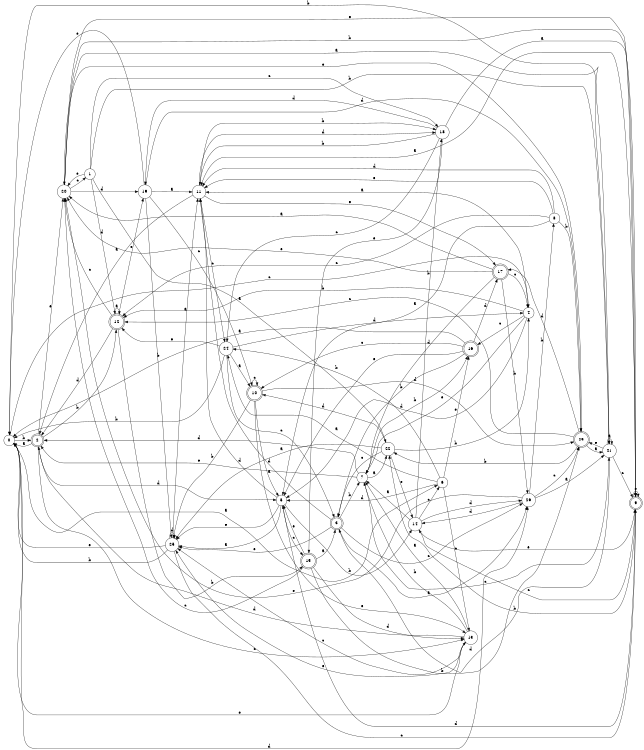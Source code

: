 digraph n22_9 {
__start0 [label="" shape="none"];

rankdir=LR;
size="8,5";

s0 [style="filled", color="black", fillcolor="white" shape="circle", label="0"];
s1 [style="filled", color="black", fillcolor="white" shape="circle", label="1"];
s2 [style="rounded,filled", color="black", fillcolor="white" shape="doublecircle", label="2"];
s3 [style="rounded,filled", color="black", fillcolor="white" shape="doublecircle", label="3"];
s4 [style="filled", color="black", fillcolor="white" shape="circle", label="4"];
s5 [style="filled", color="black", fillcolor="white" shape="circle", label="5"];
s6 [style="filled", color="black", fillcolor="white" shape="circle", label="6"];
s7 [style="filled", color="black", fillcolor="white" shape="circle", label="7"];
s8 [style="filled", color="black", fillcolor="white" shape="circle", label="8"];
s9 [style="rounded,filled", color="black", fillcolor="white" shape="doublecircle", label="9"];
s10 [style="rounded,filled", color="black", fillcolor="white" shape="doublecircle", label="10"];
s11 [style="filled", color="black", fillcolor="white" shape="circle", label="11"];
s12 [style="rounded,filled", color="black", fillcolor="white" shape="doublecircle", label="12"];
s13 [style="filled", color="black", fillcolor="white" shape="circle", label="13"];
s14 [style="filled", color="black", fillcolor="white" shape="circle", label="14"];
s15 [style="rounded,filled", color="black", fillcolor="white" shape="doublecircle", label="15"];
s16 [style="rounded,filled", color="black", fillcolor="white" shape="doublecircle", label="16"];
s17 [style="rounded,filled", color="black", fillcolor="white" shape="doublecircle", label="17"];
s18 [style="filled", color="black", fillcolor="white" shape="circle", label="18"];
s19 [style="filled", color="black", fillcolor="white" shape="circle", label="19"];
s20 [style="filled", color="black", fillcolor="white" shape="circle", label="20"];
s21 [style="filled", color="black", fillcolor="white" shape="circle", label="21"];
s22 [style="filled", color="black", fillcolor="white" shape="circle", label="22"];
s23 [style="rounded,filled", color="black", fillcolor="white" shape="doublecircle", label="23"];
s24 [style="filled", color="black", fillcolor="white" shape="circle", label="24"];
s25 [style="filled", color="black", fillcolor="white" shape="circle", label="25"];
s26 [style="filled", color="black", fillcolor="white" shape="circle", label="26"];
s0 -> s6 [label="a"];
s0 -> s2 [label="b"];
s0 -> s4 [label="c"];
s0 -> s26 [label="d"];
s0 -> s13 [label="e"];
s1 -> s22 [label="a"];
s1 -> s21 [label="b"];
s1 -> s18 [label="c"];
s1 -> s12 [label="d"];
s1 -> s20 [label="e"];
s2 -> s0 [label="a"];
s2 -> s12 [label="b"];
s2 -> s13 [label="c"];
s2 -> s5 [label="d"];
s2 -> s20 [label="e"];
s3 -> s26 [label="a"];
s3 -> s7 [label="b"];
s3 -> s26 [label="c"];
s3 -> s11 [label="d"];
s3 -> s25 [label="e"];
s4 -> s11 [label="a"];
s4 -> s12 [label="b"];
s4 -> s16 [label="c"];
s4 -> s5 [label="d"];
s4 -> s7 [label="e"];
s5 -> s25 [label="a"];
s5 -> s14 [label="b"];
s5 -> s15 [label="c"];
s5 -> s11 [label="d"];
s5 -> s25 [label="e"];
s6 -> s24 [label="a"];
s6 -> s24 [label="b"];
s6 -> s13 [label="c"];
s6 -> s5 [label="d"];
s6 -> s16 [label="e"];
s7 -> s22 [label="a"];
s7 -> s16 [label="b"];
s7 -> s21 [label="c"];
s7 -> s2 [label="d"];
s7 -> s2 [label="e"];
s8 -> s5 [label="a"];
s8 -> s23 [label="b"];
s8 -> s12 [label="c"];
s8 -> s11 [label="d"];
s8 -> s11 [label="e"];
s9 -> s11 [label="a"];
s9 -> s22 [label="b"];
s9 -> s14 [label="c"];
s9 -> s5 [label="d"];
s9 -> s9 [label="e"];
s10 -> s5 [label="a"];
s10 -> s25 [label="b"];
s10 -> s10 [label="c"];
s10 -> s23 [label="d"];
s10 -> s13 [label="e"];
s11 -> s2 [label="a"];
s11 -> s18 [label="b"];
s11 -> s24 [label="c"];
s11 -> s18 [label="d"];
s11 -> s17 [label="e"];
s12 -> s12 [label="a"];
s12 -> s15 [label="b"];
s12 -> s20 [label="c"];
s12 -> s2 [label="d"];
s12 -> s19 [label="e"];
s13 -> s7 [label="a"];
s13 -> s7 [label="b"];
s13 -> s25 [label="c"];
s13 -> s2 [label="d"];
s13 -> s25 [label="e"];
s14 -> s7 [label="a"];
s14 -> s18 [label="b"];
s14 -> s6 [label="c"];
s14 -> s26 [label="d"];
s14 -> s9 [label="e"];
s15 -> s3 [label="a"];
s15 -> s23 [label="b"];
s15 -> s20 [label="c"];
s15 -> s13 [label="d"];
s15 -> s5 [label="e"];
s16 -> s0 [label="a"];
s16 -> s3 [label="b"];
s16 -> s10 [label="c"];
s16 -> s17 [label="d"];
s16 -> s5 [label="e"];
s17 -> s20 [label="a"];
s17 -> s26 [label="b"];
s17 -> s4 [label="c"];
s17 -> s7 [label="d"];
s17 -> s20 [label="e"];
s18 -> s9 [label="a"];
s18 -> s11 [label="b"];
s18 -> s24 [label="c"];
s18 -> s19 [label="d"];
s18 -> s15 [label="e"];
s19 -> s11 [label="a"];
s19 -> s25 [label="b"];
s19 -> s10 [label="c"];
s19 -> s23 [label="d"];
s19 -> s0 [label="e"];
s20 -> s21 [label="a"];
s20 -> s9 [label="b"];
s20 -> s1 [label="c"];
s20 -> s19 [label="d"];
s20 -> s9 [label="e"];
s21 -> s21 [label="a"];
s21 -> s0 [label="b"];
s21 -> s9 [label="c"];
s21 -> s3 [label="d"];
s21 -> s23 [label="e"];
s22 -> s25 [label="a"];
s22 -> s4 [label="b"];
s22 -> s3 [label="c"];
s22 -> s10 [label="d"];
s22 -> s14 [label="e"];
s23 -> s21 [label="a"];
s23 -> s22 [label="b"];
s23 -> s12 [label="c"];
s23 -> s17 [label="d"];
s23 -> s20 [label="e"];
s24 -> s10 [label="a"];
s24 -> s0 [label="b"];
s24 -> s3 [label="c"];
s24 -> s4 [label="d"];
s24 -> s12 [label="e"];
s25 -> s11 [label="a"];
s25 -> s0 [label="b"];
s25 -> s9 [label="c"];
s25 -> s25 [label="d"];
s25 -> s0 [label="e"];
s26 -> s21 [label="a"];
s26 -> s8 [label="b"];
s26 -> s23 [label="c"];
s26 -> s14 [label="d"];
s26 -> s20 [label="e"];

}